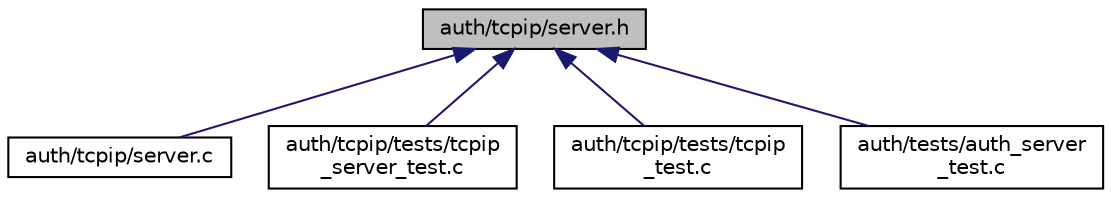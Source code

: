 digraph "auth/tcpip/server.h"
{
  edge [fontname="Helvetica",fontsize="10",labelfontname="Helvetica",labelfontsize="10"];
  node [fontname="Helvetica",fontsize="10",shape=record];
  Node8 [label="auth/tcpip/server.h",height=0.2,width=0.4,color="black", fillcolor="grey75", style="filled", fontcolor="black"];
  Node8 -> Node9 [dir="back",color="midnightblue",fontsize="10",style="solid",fontname="Helvetica"];
  Node9 [label="auth/tcpip/server.c",height=0.2,width=0.4,color="black", fillcolor="white", style="filled",URL="$server_8c.html"];
  Node8 -> Node10 [dir="back",color="midnightblue",fontsize="10",style="solid",fontname="Helvetica"];
  Node10 [label="auth/tcpip/tests/tcpip\l_server_test.c",height=0.2,width=0.4,color="black", fillcolor="white", style="filled",URL="$tcpip__server__test_8c.html"];
  Node8 -> Node11 [dir="back",color="midnightblue",fontsize="10",style="solid",fontname="Helvetica"];
  Node11 [label="auth/tcpip/tests/tcpip\l_test.c",height=0.2,width=0.4,color="black", fillcolor="white", style="filled",URL="$tcpip__test_8c.html"];
  Node8 -> Node12 [dir="back",color="midnightblue",fontsize="10",style="solid",fontname="Helvetica"];
  Node12 [label="auth/tests/auth_server\l_test.c",height=0.2,width=0.4,color="black", fillcolor="white", style="filled",URL="$auth__server__test_8c.html"];
}
